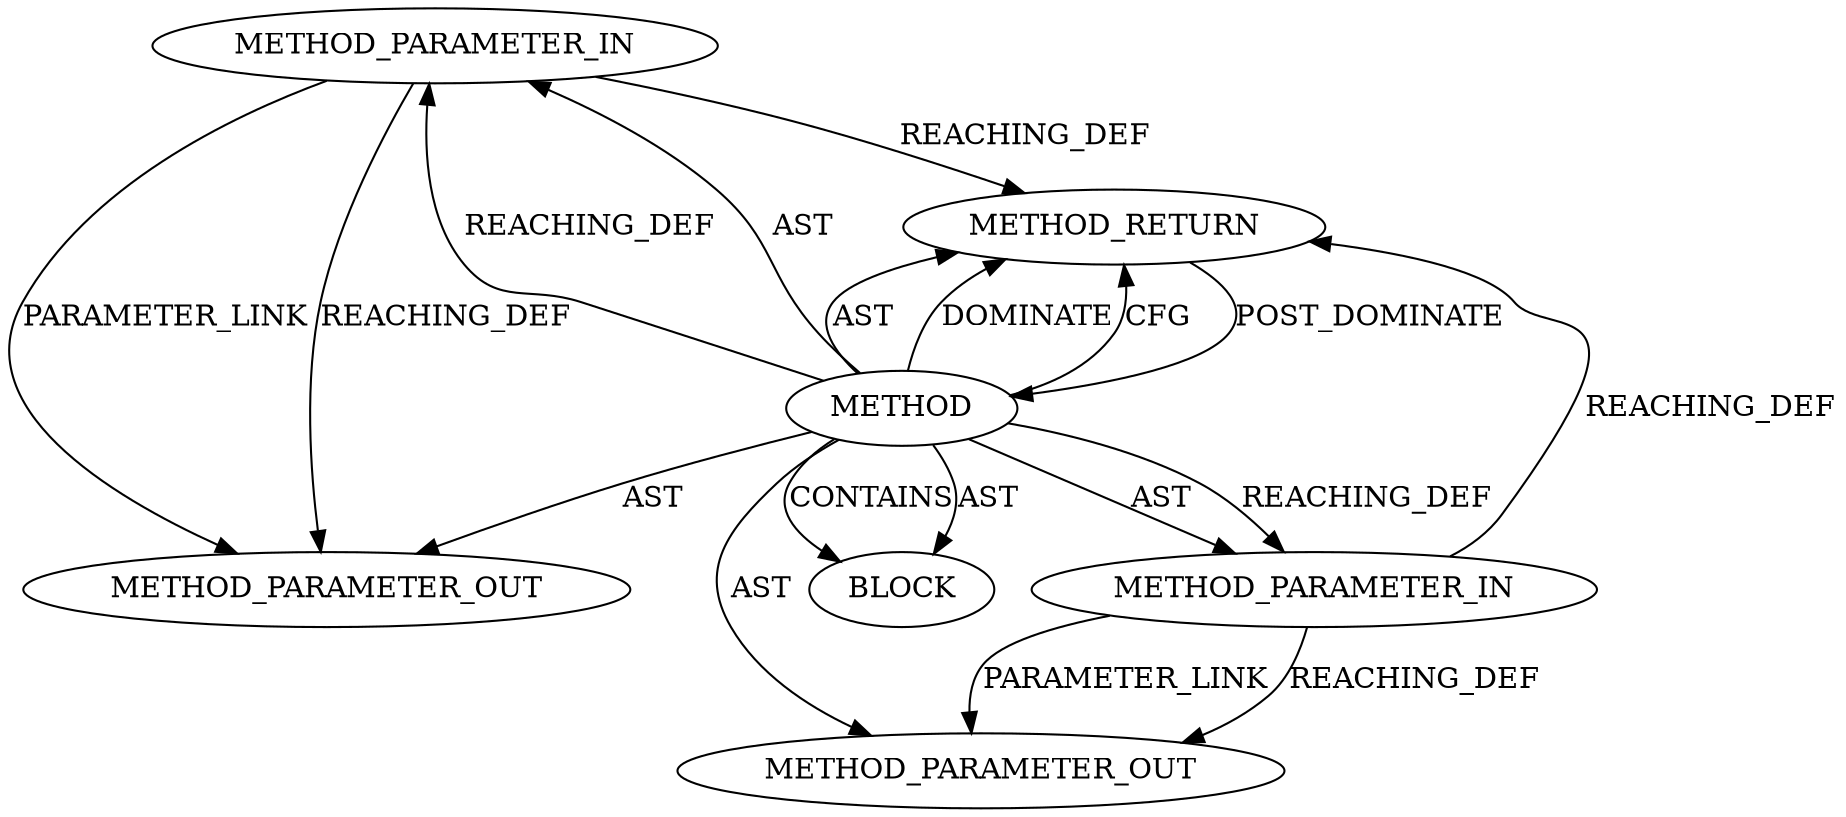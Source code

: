 digraph {
  13604 [label=METHOD_PARAMETER_OUT ORDER=1 CODE="p1" IS_VARIADIC=false TYPE_FULL_NAME="ANY" EVALUATION_STRATEGY="BY_VALUE" INDEX=1 NAME="p1"]
  12840 [label=METHOD_RETURN ORDER=2 CODE="RET" TYPE_FULL_NAME="ANY" EVALUATION_STRATEGY="BY_VALUE"]
  12837 [label=METHOD_PARAMETER_IN ORDER=1 CODE="p1" IS_VARIADIC=false TYPE_FULL_NAME="ANY" EVALUATION_STRATEGY="BY_VALUE" INDEX=1 NAME="p1"]
  12839 [label=BLOCK ORDER=1 ARGUMENT_INDEX=1 CODE="<empty>" TYPE_FULL_NAME="ANY"]
  12838 [label=METHOD_PARAMETER_IN ORDER=2 CODE="p2" IS_VARIADIC=false TYPE_FULL_NAME="ANY" EVALUATION_STRATEGY="BY_VALUE" INDEX=2 NAME="p2"]
  13605 [label=METHOD_PARAMETER_OUT ORDER=2 CODE="p2" IS_VARIADIC=false TYPE_FULL_NAME="ANY" EVALUATION_STRATEGY="BY_VALUE" INDEX=2 NAME="p2"]
  12836 [label=METHOD AST_PARENT_TYPE="NAMESPACE_BLOCK" AST_PARENT_FULL_NAME="<global>" ORDER=0 CODE="<empty>" FULL_NAME="ceph_addr_set_port" IS_EXTERNAL=true FILENAME="<empty>" SIGNATURE="" NAME="ceph_addr_set_port"]
  12837 -> 13604 [label=REACHING_DEF VARIABLE="p1"]
  12837 -> 13604 [label=PARAMETER_LINK ]
  12840 -> 12836 [label=POST_DOMINATE ]
  12836 -> 12837 [label=REACHING_DEF VARIABLE=""]
  12838 -> 13605 [label=PARAMETER_LINK ]
  12836 -> 12839 [label=CONTAINS ]
  12836 -> 12840 [label=AST ]
  12836 -> 12840 [label=DOMINATE ]
  12836 -> 12839 [label=AST ]
  12836 -> 12838 [label=AST ]
  12837 -> 12840 [label=REACHING_DEF VARIABLE="p1"]
  12838 -> 13605 [label=REACHING_DEF VARIABLE="p2"]
  12836 -> 12838 [label=REACHING_DEF VARIABLE=""]
  12836 -> 12840 [label=CFG ]
  12836 -> 12837 [label=AST ]
  12836 -> 13605 [label=AST ]
  12836 -> 13604 [label=AST ]
  12838 -> 12840 [label=REACHING_DEF VARIABLE="p2"]
}
